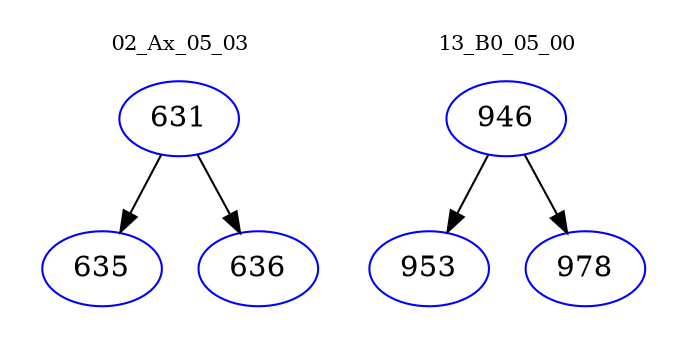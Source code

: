 digraph{
subgraph cluster_0 {
color = white
label = "02_Ax_05_03";
fontsize=10;
T0_631 [label="631", color="blue"]
T0_631 -> T0_635 [color="black"]
T0_635 [label="635", color="blue"]
T0_631 -> T0_636 [color="black"]
T0_636 [label="636", color="blue"]
}
subgraph cluster_1 {
color = white
label = "13_B0_05_00";
fontsize=10;
T1_946 [label="946", color="blue"]
T1_946 -> T1_953 [color="black"]
T1_953 [label="953", color="blue"]
T1_946 -> T1_978 [color="black"]
T1_978 [label="978", color="blue"]
}
}
